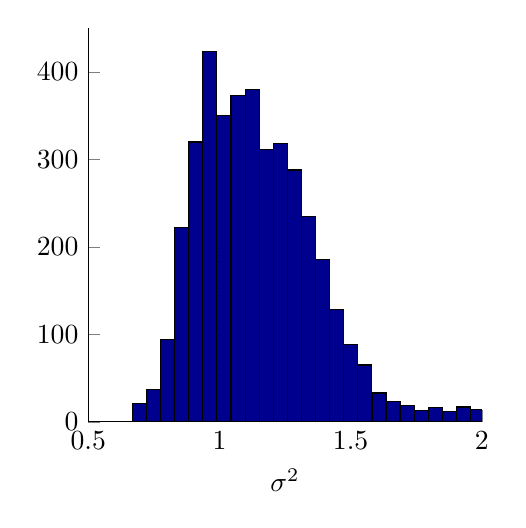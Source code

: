 % This file was created by matlab2tikz v0.4.4 running on MATLAB 8.3.
% Copyright (c) 2008--2013, Nico Schlömer <nico.schloemer@gmail.com>
% All rights reserved.
% 
% The latest updates can be retrieved from
%   http://www.mathworks.com/matlabcentral/fileexchange/22022-matlab2tikz
% where you can also make suggestions and rate matlab2tikz.
% 
%
% defining custom colors
\definecolor{mycolor1}{rgb}{0,0,0.562}%
%
\begin{tikzpicture}

\begin{axis}[%
width=5cm,
height=5cm,
area legend,
scale only axis,
xmin=0.5,
xmax=2,
xlabel={$\sigma^2$},
ymin=0,
ymax=450,
axis x line*=bottom,
axis y line*=left
]
\addplot[ybar,bar width=0.179cm,draw=black,fill=mycolor1] plot coordinates{(0.695,21)
(0.749,37)
(0.802,94)
(0.856,222)
(0.91,320)
(0.963,423)
(1.017,350)
(1.071,373)
(1.125,380)
(1.178,311)
(1.232,318)
(1.286,288)
(1.339,235)
(1.393,186)
(1.447,129)
(1.5,88)
(1.554,65)
(1.608,33)
(1.662,23)
(1.715,19)
(1.769,13)
(1.823,16)
(1.876,12)
(1.93,17)
(1.984,14)
(2.037,5)
(2.091,4)
(2.145,3)
(2.199,0)
(2.252,1)};

\addplot [
color=black,
solid,
forget plot
]
table[row sep=crcr]{
0.5 0\\
2 0\\
};
\addplot [
color=black,
dotted,
forget plot
]
table[row sep=crcr]{
1 0\\
1 200\\
};
\end{axis}
\end{tikzpicture}%